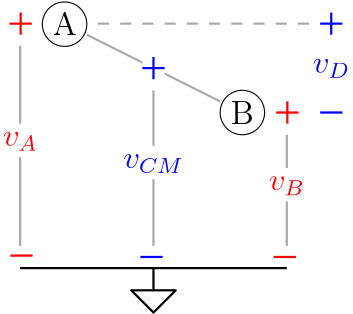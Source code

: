 <?xml version="1.0"?>
<!DOCTYPE ipe SYSTEM "ipe.dtd">
<ipe version="70206" creator="Ipe 7.2.7">
<info created="D:20180317165924" modified="D:20190327142340"/>
<ipestyle name="basic">
<symbol name="arrow/arc(spx)">
<path stroke="sym-stroke" fill="sym-stroke" pen="sym-pen">
0 0 m
-1 0.333 l
-1 -0.333 l
h
</path>
</symbol>
<symbol name="arrow/farc(spx)">
<path stroke="sym-stroke" fill="white" pen="sym-pen">
0 0 m
-1 0.333 l
-1 -0.333 l
h
</path>
</symbol>
<symbol name="arrow/ptarc(spx)">
<path stroke="sym-stroke" fill="sym-stroke" pen="sym-pen">
0 0 m
-1 0.333 l
-0.8 0 l
-1 -0.333 l
h
</path>
</symbol>
<symbol name="arrow/fptarc(spx)">
<path stroke="sym-stroke" fill="white" pen="sym-pen">
0 0 m
-1 0.333 l
-0.8 0 l
-1 -0.333 l
h
</path>
</symbol>
<symbol name="mark/circle(sx)" transformations="translations">
<path fill="sym-stroke">
0.6 0 0 0.6 0 0 e
0.4 0 0 0.4 0 0 e
</path>
</symbol>
<symbol name="mark/disk(sx)" transformations="translations">
<path fill="sym-stroke">
0.6 0 0 0.6 0 0 e
</path>
</symbol>
<symbol name="mark/fdisk(sfx)" transformations="translations">
<group>
<path fill="sym-fill">
0.5 0 0 0.5 0 0 e
</path>
<path fill="sym-stroke" fillrule="eofill">
0.6 0 0 0.6 0 0 e
0.4 0 0 0.4 0 0 e
</path>
</group>
</symbol>
<symbol name="mark/box(sx)" transformations="translations">
<path fill="sym-stroke" fillrule="eofill">
-0.6 -0.6 m
0.6 -0.6 l
0.6 0.6 l
-0.6 0.6 l
h
-0.4 -0.4 m
0.4 -0.4 l
0.4 0.4 l
-0.4 0.4 l
h
</path>
</symbol>
<symbol name="mark/square(sx)" transformations="translations">
<path fill="sym-stroke">
-0.6 -0.6 m
0.6 -0.6 l
0.6 0.6 l
-0.6 0.6 l
h
</path>
</symbol>
<symbol name="mark/fsquare(sfx)" transformations="translations">
<group>
<path fill="sym-fill">
-0.5 -0.5 m
0.5 -0.5 l
0.5 0.5 l
-0.5 0.5 l
h
</path>
<path fill="sym-stroke" fillrule="eofill">
-0.6 -0.6 m
0.6 -0.6 l
0.6 0.6 l
-0.6 0.6 l
h
-0.4 -0.4 m
0.4 -0.4 l
0.4 0.4 l
-0.4 0.4 l
h
</path>
</group>
</symbol>
<symbol name="mark/cross(sx)" transformations="translations">
<group>
<path fill="sym-stroke">
-0.43 -0.57 m
0.57 0.43 l
0.43 0.57 l
-0.57 -0.43 l
h
</path>
<path fill="sym-stroke">
-0.43 0.57 m
0.57 -0.43 l
0.43 -0.57 l
-0.57 0.43 l
h
</path>
</group>
</symbol>
<symbol name="arrow/fnormal(spx)">
<path stroke="sym-stroke" fill="white" pen="sym-pen">
0 0 m
-1 0.333 l
-1 -0.333 l
h
</path>
</symbol>
<symbol name="arrow/pointed(spx)">
<path stroke="sym-stroke" fill="sym-stroke" pen="sym-pen">
0 0 m
-1 0.333 l
-0.8 0 l
-1 -0.333 l
h
</path>
</symbol>
<symbol name="arrow/fpointed(spx)">
<path stroke="sym-stroke" fill="white" pen="sym-pen">
0 0 m
-1 0.333 l
-0.8 0 l
-1 -0.333 l
h
</path>
</symbol>
<symbol name="arrow/linear(spx)">
<path stroke="sym-stroke" pen="sym-pen">
-1 0.333 m
0 0 l
-1 -0.333 l
</path>
</symbol>
<symbol name="arrow/fdouble(spx)">
<path stroke="sym-stroke" fill="white" pen="sym-pen">
0 0 m
-1 0.333 l
-1 -0.333 l
h
-1 0 m
-2 0.333 l
-2 -0.333 l
h
</path>
</symbol>
<symbol name="arrow/double(spx)">
<path stroke="sym-stroke" fill="sym-stroke" pen="sym-pen">
0 0 m
-1 0.333 l
-1 -0.333 l
h
-1 0 m
-2 0.333 l
-2 -0.333 l
h
</path>
</symbol>
<pen name="heavier" value="0.8"/>
<pen name="fat" value="1.2"/>
<pen name="ultrafat" value="2"/>
<symbolsize name="large" value="5"/>
<symbolsize name="small" value="2"/>
<symbolsize name="tiny" value="1.1"/>
<arrowsize name="large" value="10"/>
<arrowsize name="small" value="5"/>
<arrowsize name="tiny" value="3"/>
<color name="red" value="1 0 0"/>
<color name="green" value="0 1 0"/>
<color name="blue" value="0 0 1"/>
<color name="yellow" value="1 1 0"/>
<color name="orange" value="1 0.647 0"/>
<color name="gold" value="1 0.843 0"/>
<color name="purple" value="0.627 0.125 0.941"/>
<color name="gray" value="0.745"/>
<color name="brown" value="0.647 0.165 0.165"/>
<color name="navy" value="0 0 0.502"/>
<color name="pink" value="1 0.753 0.796"/>
<color name="seagreen" value="0.18 0.545 0.341"/>
<color name="turquoise" value="0.251 0.878 0.816"/>
<color name="violet" value="0.933 0.51 0.933"/>
<color name="darkblue" value="0 0 0.545"/>
<color name="darkcyan" value="0 0.545 0.545"/>
<color name="darkgray" value="0.663"/>
<color name="darkgreen" value="0 0.392 0"/>
<color name="darkmagenta" value="0.545 0 0.545"/>
<color name="darkorange" value="1 0.549 0"/>
<color name="darkred" value="0.545 0 0"/>
<color name="lightblue" value="0.678 0.847 0.902"/>
<color name="lightcyan" value="0.878 1 1"/>
<color name="lightgray" value="0.827"/>
<color name="lightgreen" value="0.565 0.933 0.565"/>
<color name="lightyellow" value="1 1 0.878"/>
<dashstyle name="dashed" value="[4] 0"/>
<dashstyle name="dotted" value="[1 3] 0"/>
<dashstyle name="dash dotted" value="[4 2 1 2] 0"/>
<dashstyle name="dash dot dotted" value="[4 2 1 2 1 2] 0"/>
<textsize name="large" value="\large"/>
<textsize name="small" value="\small"/>
<textsize name="tiny" value="\tiny"/>
<textsize name="Large" value="\Large"/>
<textsize name="LARGE" value="\LARGE"/>
<textsize name="huge" value="\huge"/>
<textsize name="Huge" value="\Huge"/>
<textsize name="footnote" value="\footnotesize"/>
<textstyle name="center" begin="\begin{center}" end="\end{center}"/>
<textstyle name="itemize" begin="\begin{itemize}" end="\end{itemize}"/>
<textstyle name="item" begin="\begin{itemize}\item{}" end="\end{itemize}"/>
<gridsize name="4 pts" value="4"/>
<gridsize name="8 pts (~3 mm)" value="8"/>
<gridsize name="16 pts (~6 mm)" value="16"/>
<gridsize name="32 pts (~12 mm)" value="32"/>
<gridsize name="10 pts (~3.5 mm)" value="10"/>
<gridsize name="20 pts (~7 mm)" value="20"/>
<gridsize name="14 pts (~5 mm)" value="14"/>
<gridsize name="28 pts (~10 mm)" value="28"/>
<gridsize name="56 pts (~20 mm)" value="56"/>
<anglesize name="90 deg" value="90"/>
<anglesize name="60 deg" value="60"/>
<anglesize name="45 deg" value="45"/>
<anglesize name="30 deg" value="30"/>
<anglesize name="22.5 deg" value="22.5"/>
<opacity name="10%" value="0.1"/>
<opacity name="30%" value="0.3"/>
<opacity name="50%" value="0.5"/>
<opacity name="75%" value="0.75"/>
<tiling name="falling" angle="-60" step="4" width="1"/>
<tiling name="rising" angle="30" step="4" width="1"/>
</ipestyle>
<page>
<layer name="alpha"/>
<layer name="beta"/>
<view layers="alpha beta" active="beta"/>
<path layer="alpha" matrix="1 0 0 1 0 -32" stroke="black" pen="heavier">
240 656 m
240 648 l
248 648 l
240 640 l
232 648 l
240 648 l
</path>
<path stroke="black" pen="heavier">
192 624 m
288 624 l
</path>
<group matrix="1 0 0 1 0.188028 16">
<path stroke="red" pen="heavier">
192 700 m
192 692 l
</path>
<path stroke="red" pen="heavier">
188 696 m
196 696 l
</path>
</group>
<path matrix="1 0 0 1 -3.50309 -31.5031" stroke="red" pen="heavier">
192 660 m
200 660 l
</path>
<path matrix="1 0 0 1 -44.7126 -32" stroke="blue" pen="heavier">
280 660 m
288 660 l
</path>
<text matrix="1 0 0 1 4 -8" transformations="translations" pos="188 676" stroke="red" type="label" width="12.5" height="5.151" depth="1.79" halign="center" valign="baseline" size="large" style="math">v_{A}</text>
<text matrix="1 0 0 1 100 -24" transformations="translations" pos="188 676" stroke="red" type="label" width="12.938" height="5.151" depth="1.79" halign="center" valign="baseline" size="large" style="math">v_{B}</text>
<text matrix="1 0 0 1 116 20" transformations="translations" pos="188 676" stroke="blue" type="label" width="13.34" height="5.151" depth="1.79" halign="center" valign="center" size="large" style="math">v_{D}</text>
<text matrix="1 0 0 1 52 -16" transformations="translations" pos="188 676" stroke="blue" type="label" width="21.738" height="5.151" depth="1.79" halign="center" valign="baseline" size="large" style="math">v_{CM}</text>
<group matrix="1 0 0 1 112 16">
<path stroke="blue" pen="heavier">
192 700 m
192 692 l
</path>
<path stroke="blue" pen="heavier">
188 696 m
196 696 l
</path>
</group>
<path matrix="1 0 0 1 20 20" stroke="blue" pen="heavier">
280 660 m
288 660 l
</path>
<group matrix="1 0 0 1 16 -16">
<text matrix="1 0 0 1 48 -8" transformations="translations" pos="208 704" stroke="black" type="label" width="8.29" height="8.169" depth="0" halign="center" valign="center" size="large">B</text>
<path stroke="black">
8 0 0 8 256 696 e
</path>
</group>
<group matrix="1 0 0 1 -16 15.812">
<text matrix="1 0 0 1 16.0582 -7.81423" transformations="translations" pos="208 704" stroke="black" type="label" width="8.775" height="8.169" depth="0" halign="center" valign="center" size="large">A</text>
<path stroke="black">
8 0 0 8 224 696 e
</path>
</group>
<path matrix="1 0 0 1 0 8" stroke="darkgray" pen="heavier">
216 700 m
264 676 l
</path>
<group matrix="1 0 0 1 96.188 -16">
<path stroke="red" pen="heavier">
192 700 m
192 692 l
</path>
<path stroke="red" pen="heavier">
188 696 m
196 696 l
</path>
</group>
<path matrix="1 0 0 1 3.2874 -32" stroke="red" pen="heavier">
280 660 m
288 660 l
</path>
<path layer="beta" matrix="1 0 0 1 -16 -16" fill="white">
252 716 m
252 708 l
260 708 l
260 716 l
h
</path>
<group matrix="1 0 0 1 0 8">
<path matrix="1 0 0 1 -12 -20" stroke="blue" pen="heavier">
252 712 m
252 704 l
</path>
<path matrix="1 0 0 1 -12 -20" stroke="blue" pen="heavier">
248 708 m
256 708 l
</path>
</group>
<path stroke="darkgray" pen="heavier">
192 704 m
192 676 l
</path>
<path stroke="darkgray" pen="heavier">
192 664 m
192 632 l
</path>
<path stroke="darkgray" pen="heavier">
240 656 m
240 632 l
</path>
<path stroke="darkgray" pen="heavier">
240 668 m
240 688 l
</path>
<path stroke="darkgray" pen="heavier">
288 672 m
288 660 l
</path>
<path stroke="darkgray" pen="heavier">
288 648 m
288 632 l
</path>
<path stroke="darkgray" dash="dashed" pen="heavier">
220 712 m
296 712 l
</path>
</page>
</ipe>
